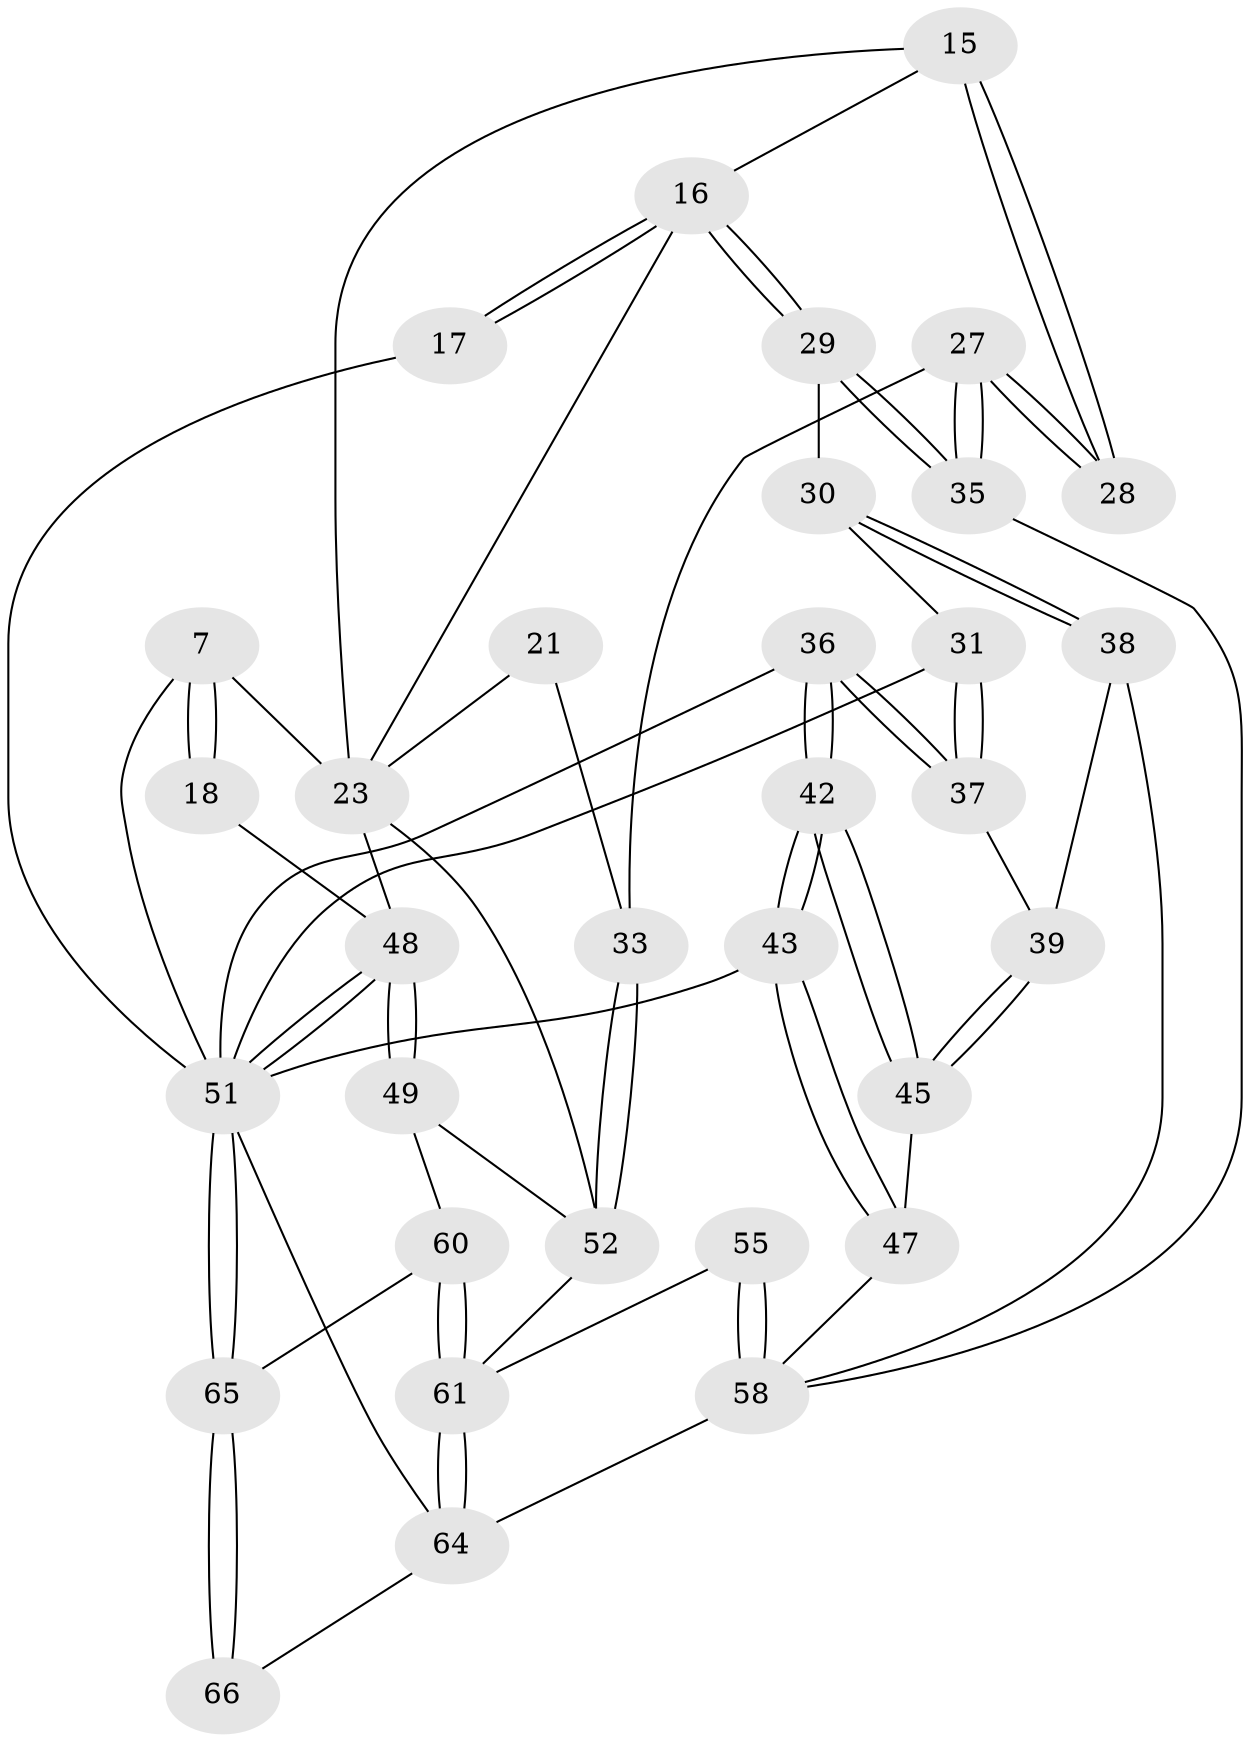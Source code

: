 // original degree distribution, {3: 0.030303030303030304, 6: 0.24242424242424243, 5: 0.45454545454545453, 4: 0.2727272727272727}
// Generated by graph-tools (version 1.1) at 2025/04/03/04/25 22:04:32]
// undirected, 33 vertices, 77 edges
graph export_dot {
graph [start="1"]
  node [color=gray90,style=filled];
  7 [pos="+0.8015181931706594+0.24245438958415388",super="+2"];
  15 [pos="+0.5431882488381349+0.41811166519683907",super="+12"];
  16 [pos="+0.3685305114620629+0.42153468232277735",super="+13+10"];
  17 [pos="+0.16716314722977568+0.3165491844929111",super="+4"];
  18 [pos="+1+0.28314027480534903"];
  21 [pos="+0.6924120995066011+0.4219537810173427",super="+20"];
  23 [pos="+0.8745893594963369+0.5014361902452479",super="+19+14"];
  27 [pos="+0.5103386196408654+0.5560313185799931"];
  28 [pos="+0.4838076755830082+0.4750019653028793"];
  29 [pos="+0.26345610532994423+0.5069592288714784"];
  30 [pos="+0.18966705019036015+0.5050457521207806"];
  31 [pos="+0.14058571284801197+0.4729036391012511"];
  33 [pos="+0.5572729997496202+0.5905253734488299",super="+26+32"];
  35 [pos="+0.3331423088382483+0.6823243661126638"];
  36 [pos="+0+0.44446276076526114"];
  37 [pos="+0.07593276094131418+0.5122589513282179"];
  38 [pos="+0.18890673225036433+0.6008205800707208"];
  39 [pos="+0.07311657376446011+0.6130065662917138"];
  42 [pos="+0+0.708200184581173"];
  43 [pos="+0+0.9674571821100623"];
  45 [pos="+0.0686464300825762+0.6254479312451773"];
  47 [pos="+0.14040838803764366+0.7355134306127966"];
  48 [pos="+1+0.7811536110559303",super="+22"];
  49 [pos="+0.8513448827971322+0.7212535461246676"];
  51 [pos="+1+1",super="+44+25"];
  52 [pos="+0.6113158489243711+0.65386871608038",super="+50"];
  55 [pos="+0.3329059436498906+0.8031822410909962"];
  58 [pos="+0.05111527211448216+1",super="+46+41"];
  60 [pos="+0.572146684769376+0.8737978560157048",super="+57+56"];
  61 [pos="+0.44134043247595234+0.9185268256024047",super="+54+53"];
  64 [pos="+0.43285424702887326+1",super="+59"];
  65 [pos="+1+1",super="+62+63"];
  66 [pos="+0.6266930421839179+1"];
  7 -- 18 [weight=2];
  7 -- 18;
  7 -- 51 [weight=2];
  7 -- 23;
  15 -- 28 [weight=2];
  15 -- 28;
  15 -- 16 [weight=2];
  15 -- 23;
  16 -- 17 [weight=2];
  16 -- 17;
  16 -- 29;
  16 -- 29;
  16 -- 23;
  17 -- 51 [weight=2];
  18 -- 48;
  21 -- 23 [weight=2];
  21 -- 33 [weight=2];
  23 -- 48;
  23 -- 52;
  27 -- 28;
  27 -- 28;
  27 -- 35;
  27 -- 35;
  27 -- 33;
  29 -- 30;
  29 -- 35;
  29 -- 35;
  30 -- 31;
  30 -- 38;
  30 -- 38;
  31 -- 37;
  31 -- 37;
  31 -- 51;
  33 -- 52 [weight=2];
  33 -- 52;
  35 -- 58;
  36 -- 37;
  36 -- 37;
  36 -- 42;
  36 -- 42;
  36 -- 51;
  37 -- 39;
  38 -- 39;
  38 -- 58;
  39 -- 45;
  39 -- 45;
  42 -- 43;
  42 -- 43;
  42 -- 45;
  42 -- 45;
  43 -- 47;
  43 -- 47;
  43 -- 51;
  45 -- 47;
  47 -- 58;
  48 -- 49;
  48 -- 49;
  48 -- 51;
  48 -- 51;
  49 -- 60;
  49 -- 52;
  51 -- 65;
  51 -- 65;
  51 -- 64;
  52 -- 61;
  55 -- 58 [weight=2];
  55 -- 58;
  55 -- 61;
  58 -- 64;
  60 -- 61 [weight=2];
  60 -- 61;
  60 -- 65 [weight=2];
  61 -- 64;
  61 -- 64;
  64 -- 66;
  65 -- 66 [weight=2];
  65 -- 66;
}
